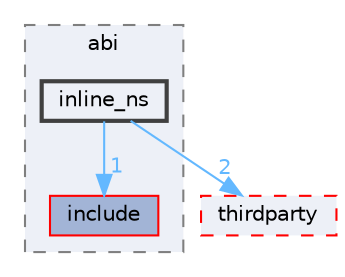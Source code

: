 digraph "C:/Dev/ezRPC/RPC/json/tests/abi/inline_ns"
{
 // LATEX_PDF_SIZE
  bgcolor="transparent";
  edge [fontname=Helvetica,fontsize=10,labelfontname=Helvetica,labelfontsize=10];
  node [fontname=Helvetica,fontsize=10,shape=box,height=0.2,width=0.4];
  compound=true
  subgraph clusterdir_39303355b53f09da17b6a4d051b497ec {
    graph [ bgcolor="#edf0f7", pencolor="grey50", label="abi", fontname=Helvetica,fontsize=10 style="filled,dashed", URL="dir_39303355b53f09da17b6a4d051b497ec.html",tooltip=""]
  dir_c579211f4c75d3d6b736b59dbcfbc9bd [label="include", fillcolor="#a2b4d6", color="red", style="filled", URL="dir_c579211f4c75d3d6b736b59dbcfbc9bd.html",tooltip=""];
  dir_e1f48575becc367f80af956ff51543fc [label="inline_ns", fillcolor="#edf0f7", color="grey25", style="filled,bold", URL="dir_e1f48575becc367f80af956ff51543fc.html",tooltip=""];
  }
  dir_691d8073098d1be90e3fd6f382369506 [label="thirdparty", fillcolor="#edf0f7", color="red", style="filled,dashed", URL="dir_691d8073098d1be90e3fd6f382369506.html",tooltip=""];
  dir_e1f48575becc367f80af956ff51543fc->dir_691d8073098d1be90e3fd6f382369506 [headlabel="2", labeldistance=1.5 headhref="dir_000050_000102.html" href="dir_000050_000102.html" color="steelblue1" fontcolor="steelblue1"];
  dir_e1f48575becc367f80af956ff51543fc->dir_c579211f4c75d3d6b736b59dbcfbc9bd [headlabel="1", labeldistance=1.5 headhref="dir_000050_000049.html" href="dir_000050_000049.html" color="steelblue1" fontcolor="steelblue1"];
}
